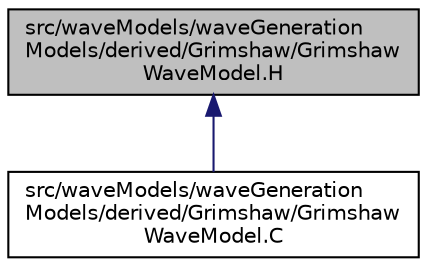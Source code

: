 digraph "src/waveModels/waveGenerationModels/derived/Grimshaw/GrimshawWaveModel.H"
{
  bgcolor="transparent";
  edge [fontname="Helvetica",fontsize="10",labelfontname="Helvetica",labelfontsize="10"];
  node [fontname="Helvetica",fontsize="10",shape=record];
  Node1 [label="src/waveModels/waveGeneration\lModels/derived/Grimshaw/Grimshaw\lWaveModel.H",height=0.2,width=0.4,color="black", fillcolor="grey75", style="filled" fontcolor="black"];
  Node1 -> Node2 [dir="back",color="midnightblue",fontsize="10",style="solid",fontname="Helvetica"];
  Node2 [label="src/waveModels/waveGeneration\lModels/derived/Grimshaw/Grimshaw\lWaveModel.C",height=0.2,width=0.4,color="black",URL="$GrimshawWaveModel_8C.html"];
}

